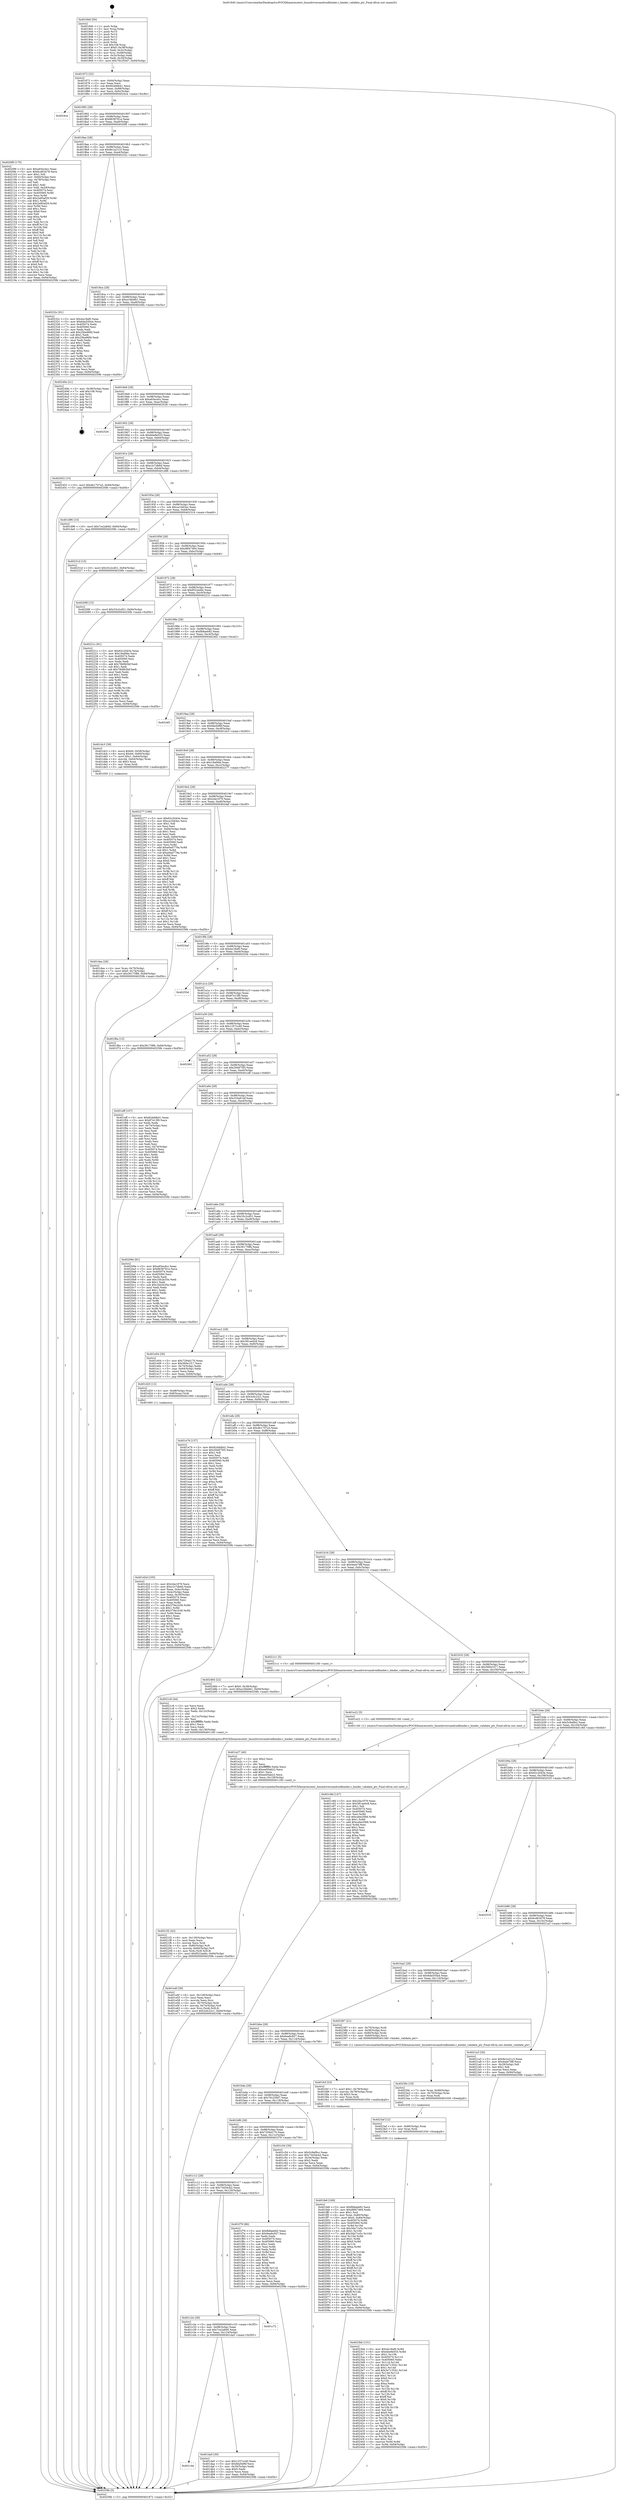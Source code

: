 digraph "0x401840" {
  label = "0x401840 (/mnt/c/Users/mathe/Desktop/tcc/POCII/binaries/extr_linuxdriversandroidbinder.c_binder_validate_ptr_Final-ollvm.out::main(0))"
  labelloc = "t"
  node[shape=record]

  Entry [label="",width=0.3,height=0.3,shape=circle,fillcolor=black,style=filled]
  "0x401872" [label="{
     0x401872 [32]\l
     | [instrs]\l
     &nbsp;&nbsp;0x401872 \<+6\>: mov -0x94(%rbp),%eax\l
     &nbsp;&nbsp;0x401878 \<+2\>: mov %eax,%ecx\l
     &nbsp;&nbsp;0x40187a \<+6\>: sub $0x82dddb41,%ecx\l
     &nbsp;&nbsp;0x401880 \<+6\>: mov %eax,-0x98(%rbp)\l
     &nbsp;&nbsp;0x401886 \<+6\>: mov %ecx,-0x9c(%rbp)\l
     &nbsp;&nbsp;0x40188c \<+6\>: je 00000000004024ce \<main+0xc8e\>\l
  }"]
  "0x4024ce" [label="{
     0x4024ce\l
  }", style=dashed]
  "0x401892" [label="{
     0x401892 [28]\l
     | [instrs]\l
     &nbsp;&nbsp;0x401892 \<+5\>: jmp 0000000000401897 \<main+0x57\>\l
     &nbsp;&nbsp;0x401897 \<+6\>: mov -0x98(%rbp),%eax\l
     &nbsp;&nbsp;0x40189d \<+5\>: sub $0x8638761e,%eax\l
     &nbsp;&nbsp;0x4018a2 \<+6\>: mov %eax,-0xa0(%rbp)\l
     &nbsp;&nbsp;0x4018a8 \<+6\>: je 00000000004020f9 \<main+0x8b9\>\l
  }"]
  Exit [label="",width=0.3,height=0.3,shape=circle,fillcolor=black,style=filled,peripheries=2]
  "0x4020f9" [label="{
     0x4020f9 [170]\l
     | [instrs]\l
     &nbsp;&nbsp;0x4020f9 \<+5\>: mov $0xa93ecdcc,%eax\l
     &nbsp;&nbsp;0x4020fe \<+5\>: mov $0x6cd63478,%ecx\l
     &nbsp;&nbsp;0x402103 \<+2\>: mov $0x1,%dl\l
     &nbsp;&nbsp;0x402105 \<+6\>: mov -0x84(%rbp),%esi\l
     &nbsp;&nbsp;0x40210b \<+3\>: cmp -0x78(%rbp),%esi\l
     &nbsp;&nbsp;0x40210e \<+4\>: setl %dil\l
     &nbsp;&nbsp;0x402112 \<+4\>: and $0x1,%dil\l
     &nbsp;&nbsp;0x402116 \<+4\>: mov %dil,-0x29(%rbp)\l
     &nbsp;&nbsp;0x40211a \<+7\>: mov 0x405074,%esi\l
     &nbsp;&nbsp;0x402121 \<+8\>: mov 0x405060,%r8d\l
     &nbsp;&nbsp;0x402129 \<+3\>: mov %esi,%r9d\l
     &nbsp;&nbsp;0x40212c \<+7\>: add $0x2e85af29,%r9d\l
     &nbsp;&nbsp;0x402133 \<+4\>: sub $0x1,%r9d\l
     &nbsp;&nbsp;0x402137 \<+7\>: sub $0x2e85af29,%r9d\l
     &nbsp;&nbsp;0x40213e \<+4\>: imul %r9d,%esi\l
     &nbsp;&nbsp;0x402142 \<+3\>: and $0x1,%esi\l
     &nbsp;&nbsp;0x402145 \<+3\>: cmp $0x0,%esi\l
     &nbsp;&nbsp;0x402148 \<+4\>: sete %dil\l
     &nbsp;&nbsp;0x40214c \<+4\>: cmp $0xa,%r8d\l
     &nbsp;&nbsp;0x402150 \<+4\>: setl %r10b\l
     &nbsp;&nbsp;0x402154 \<+3\>: mov %dil,%r11b\l
     &nbsp;&nbsp;0x402157 \<+4\>: xor $0xff,%r11b\l
     &nbsp;&nbsp;0x40215b \<+3\>: mov %r10b,%bl\l
     &nbsp;&nbsp;0x40215e \<+3\>: xor $0xff,%bl\l
     &nbsp;&nbsp;0x402161 \<+3\>: xor $0x0,%dl\l
     &nbsp;&nbsp;0x402164 \<+3\>: mov %r11b,%r14b\l
     &nbsp;&nbsp;0x402167 \<+4\>: and $0x0,%r14b\l
     &nbsp;&nbsp;0x40216b \<+3\>: and %dl,%dil\l
     &nbsp;&nbsp;0x40216e \<+3\>: mov %bl,%r15b\l
     &nbsp;&nbsp;0x402171 \<+4\>: and $0x0,%r15b\l
     &nbsp;&nbsp;0x402175 \<+3\>: and %dl,%r10b\l
     &nbsp;&nbsp;0x402178 \<+3\>: or %dil,%r14b\l
     &nbsp;&nbsp;0x40217b \<+3\>: or %r10b,%r15b\l
     &nbsp;&nbsp;0x40217e \<+3\>: xor %r15b,%r14b\l
     &nbsp;&nbsp;0x402181 \<+3\>: or %bl,%r11b\l
     &nbsp;&nbsp;0x402184 \<+4\>: xor $0xff,%r11b\l
     &nbsp;&nbsp;0x402188 \<+3\>: or $0x0,%dl\l
     &nbsp;&nbsp;0x40218b \<+3\>: and %dl,%r11b\l
     &nbsp;&nbsp;0x40218e \<+3\>: or %r11b,%r14b\l
     &nbsp;&nbsp;0x402191 \<+4\>: test $0x1,%r14b\l
     &nbsp;&nbsp;0x402195 \<+3\>: cmovne %ecx,%eax\l
     &nbsp;&nbsp;0x402198 \<+6\>: mov %eax,-0x94(%rbp)\l
     &nbsp;&nbsp;0x40219e \<+5\>: jmp 000000000040259b \<main+0xd5b\>\l
  }"]
  "0x4018ae" [label="{
     0x4018ae [28]\l
     | [instrs]\l
     &nbsp;&nbsp;0x4018ae \<+5\>: jmp 00000000004018b3 \<main+0x73\>\l
     &nbsp;&nbsp;0x4018b3 \<+6\>: mov -0x98(%rbp),%eax\l
     &nbsp;&nbsp;0x4018b9 \<+5\>: sub $0x8e1a21c3,%eax\l
     &nbsp;&nbsp;0x4018be \<+6\>: mov %eax,-0xa4(%rbp)\l
     &nbsp;&nbsp;0x4018c4 \<+6\>: je 000000000040232c \<main+0xaec\>\l
  }"]
  "0x4023bb" [label="{
     0x4023bb [151]\l
     | [instrs]\l
     &nbsp;&nbsp;0x4023bb \<+6\>: mov $0x4a18af0,%r8d\l
     &nbsp;&nbsp;0x4023c1 \<+6\>: mov $0xbbe9e033,%r9d\l
     &nbsp;&nbsp;0x4023c7 \<+3\>: mov $0x1,%r10b\l
     &nbsp;&nbsp;0x4023ca \<+8\>: mov 0x405074,%r11d\l
     &nbsp;&nbsp;0x4023d2 \<+7\>: mov 0x405060,%ebx\l
     &nbsp;&nbsp;0x4023d9 \<+3\>: mov %r11d,%r14d\l
     &nbsp;&nbsp;0x4023dc \<+7\>: sub $0x3e713541,%r14d\l
     &nbsp;&nbsp;0x4023e3 \<+4\>: sub $0x1,%r14d\l
     &nbsp;&nbsp;0x4023e7 \<+7\>: add $0x3e713541,%r14d\l
     &nbsp;&nbsp;0x4023ee \<+4\>: imul %r14d,%r11d\l
     &nbsp;&nbsp;0x4023f2 \<+4\>: and $0x1,%r11d\l
     &nbsp;&nbsp;0x4023f6 \<+4\>: cmp $0x0,%r11d\l
     &nbsp;&nbsp;0x4023fa \<+4\>: sete %r15b\l
     &nbsp;&nbsp;0x4023fe \<+3\>: cmp $0xa,%ebx\l
     &nbsp;&nbsp;0x402401 \<+4\>: setl %r12b\l
     &nbsp;&nbsp;0x402405 \<+3\>: mov %r15b,%r13b\l
     &nbsp;&nbsp;0x402408 \<+4\>: xor $0xff,%r13b\l
     &nbsp;&nbsp;0x40240c \<+3\>: mov %r12b,%al\l
     &nbsp;&nbsp;0x40240f \<+2\>: xor $0xff,%al\l
     &nbsp;&nbsp;0x402411 \<+4\>: xor $0x0,%r10b\l
     &nbsp;&nbsp;0x402415 \<+3\>: mov %r13b,%cl\l
     &nbsp;&nbsp;0x402418 \<+3\>: and $0x0,%cl\l
     &nbsp;&nbsp;0x40241b \<+3\>: and %r10b,%r15b\l
     &nbsp;&nbsp;0x40241e \<+2\>: mov %al,%dl\l
     &nbsp;&nbsp;0x402420 \<+3\>: and $0x0,%dl\l
     &nbsp;&nbsp;0x402423 \<+3\>: and %r10b,%r12b\l
     &nbsp;&nbsp;0x402426 \<+3\>: or %r15b,%cl\l
     &nbsp;&nbsp;0x402429 \<+3\>: or %r12b,%dl\l
     &nbsp;&nbsp;0x40242c \<+2\>: xor %dl,%cl\l
     &nbsp;&nbsp;0x40242e \<+3\>: or %al,%r13b\l
     &nbsp;&nbsp;0x402431 \<+4\>: xor $0xff,%r13b\l
     &nbsp;&nbsp;0x402435 \<+4\>: or $0x0,%r10b\l
     &nbsp;&nbsp;0x402439 \<+3\>: and %r10b,%r13b\l
     &nbsp;&nbsp;0x40243c \<+3\>: or %r13b,%cl\l
     &nbsp;&nbsp;0x40243f \<+3\>: test $0x1,%cl\l
     &nbsp;&nbsp;0x402442 \<+4\>: cmovne %r9d,%r8d\l
     &nbsp;&nbsp;0x402446 \<+7\>: mov %r8d,-0x94(%rbp)\l
     &nbsp;&nbsp;0x40244d \<+5\>: jmp 000000000040259b \<main+0xd5b\>\l
  }"]
  "0x40232c" [label="{
     0x40232c [91]\l
     | [instrs]\l
     &nbsp;&nbsp;0x40232c \<+5\>: mov $0x4a18af0,%eax\l
     &nbsp;&nbsp;0x402331 \<+5\>: mov $0x6da550a4,%ecx\l
     &nbsp;&nbsp;0x402336 \<+7\>: mov 0x405074,%edx\l
     &nbsp;&nbsp;0x40233d \<+7\>: mov 0x405060,%esi\l
     &nbsp;&nbsp;0x402344 \<+2\>: mov %edx,%edi\l
     &nbsp;&nbsp;0x402346 \<+6\>: add $0x25ba96fd,%edi\l
     &nbsp;&nbsp;0x40234c \<+3\>: sub $0x1,%edi\l
     &nbsp;&nbsp;0x40234f \<+6\>: sub $0x25ba96fd,%edi\l
     &nbsp;&nbsp;0x402355 \<+3\>: imul %edi,%edx\l
     &nbsp;&nbsp;0x402358 \<+3\>: and $0x1,%edx\l
     &nbsp;&nbsp;0x40235b \<+3\>: cmp $0x0,%edx\l
     &nbsp;&nbsp;0x40235e \<+4\>: sete %r8b\l
     &nbsp;&nbsp;0x402362 \<+3\>: cmp $0xa,%esi\l
     &nbsp;&nbsp;0x402365 \<+4\>: setl %r9b\l
     &nbsp;&nbsp;0x402369 \<+3\>: mov %r8b,%r10b\l
     &nbsp;&nbsp;0x40236c \<+3\>: and %r9b,%r10b\l
     &nbsp;&nbsp;0x40236f \<+3\>: xor %r9b,%r8b\l
     &nbsp;&nbsp;0x402372 \<+3\>: or %r8b,%r10b\l
     &nbsp;&nbsp;0x402375 \<+4\>: test $0x1,%r10b\l
     &nbsp;&nbsp;0x402379 \<+3\>: cmovne %ecx,%eax\l
     &nbsp;&nbsp;0x40237c \<+6\>: mov %eax,-0x94(%rbp)\l
     &nbsp;&nbsp;0x402382 \<+5\>: jmp 000000000040259b \<main+0xd5b\>\l
  }"]
  "0x4018ca" [label="{
     0x4018ca [28]\l
     | [instrs]\l
     &nbsp;&nbsp;0x4018ca \<+5\>: jmp 00000000004018cf \<main+0x8f\>\l
     &nbsp;&nbsp;0x4018cf \<+6\>: mov -0x98(%rbp),%eax\l
     &nbsp;&nbsp;0x4018d5 \<+5\>: sub $0xa1fdd461,%eax\l
     &nbsp;&nbsp;0x4018da \<+6\>: mov %eax,-0xa8(%rbp)\l
     &nbsp;&nbsp;0x4018e0 \<+6\>: je 000000000040249a \<main+0xc5a\>\l
  }"]
  "0x4023af" [label="{
     0x4023af [12]\l
     | [instrs]\l
     &nbsp;&nbsp;0x4023af \<+4\>: mov -0x80(%rbp),%rax\l
     &nbsp;&nbsp;0x4023b3 \<+3\>: mov %rax,%rdi\l
     &nbsp;&nbsp;0x4023b6 \<+5\>: call 0000000000401030 \<free@plt\>\l
     | [calls]\l
     &nbsp;&nbsp;0x401030 \{1\} (unknown)\l
  }"]
  "0x40249a" [label="{
     0x40249a [21]\l
     | [instrs]\l
     &nbsp;&nbsp;0x40249a \<+3\>: mov -0x38(%rbp),%eax\l
     &nbsp;&nbsp;0x40249d \<+7\>: add $0x108,%rsp\l
     &nbsp;&nbsp;0x4024a4 \<+1\>: pop %rbx\l
     &nbsp;&nbsp;0x4024a5 \<+2\>: pop %r12\l
     &nbsp;&nbsp;0x4024a7 \<+2\>: pop %r13\l
     &nbsp;&nbsp;0x4024a9 \<+2\>: pop %r14\l
     &nbsp;&nbsp;0x4024ab \<+2\>: pop %r15\l
     &nbsp;&nbsp;0x4024ad \<+1\>: pop %rbp\l
     &nbsp;&nbsp;0x4024ae \<+1\>: ret\l
  }"]
  "0x4018e6" [label="{
     0x4018e6 [28]\l
     | [instrs]\l
     &nbsp;&nbsp;0x4018e6 \<+5\>: jmp 00000000004018eb \<main+0xab\>\l
     &nbsp;&nbsp;0x4018eb \<+6\>: mov -0x98(%rbp),%eax\l
     &nbsp;&nbsp;0x4018f1 \<+5\>: sub $0xa93ecdcc,%eax\l
     &nbsp;&nbsp;0x4018f6 \<+6\>: mov %eax,-0xac(%rbp)\l
     &nbsp;&nbsp;0x4018fc \<+6\>: je 0000000000402526 \<main+0xce6\>\l
  }"]
  "0x40239c" [label="{
     0x40239c [19]\l
     | [instrs]\l
     &nbsp;&nbsp;0x40239c \<+7\>: mov %rax,-0x90(%rbp)\l
     &nbsp;&nbsp;0x4023a3 \<+4\>: mov -0x70(%rbp),%rax\l
     &nbsp;&nbsp;0x4023a7 \<+3\>: mov %rax,%rdi\l
     &nbsp;&nbsp;0x4023aa \<+5\>: call 0000000000401030 \<free@plt\>\l
     | [calls]\l
     &nbsp;&nbsp;0x401030 \{1\} (unknown)\l
  }"]
  "0x402526" [label="{
     0x402526\l
  }", style=dashed]
  "0x401902" [label="{
     0x401902 [28]\l
     | [instrs]\l
     &nbsp;&nbsp;0x401902 \<+5\>: jmp 0000000000401907 \<main+0xc7\>\l
     &nbsp;&nbsp;0x401907 \<+6\>: mov -0x98(%rbp),%eax\l
     &nbsp;&nbsp;0x40190d \<+5\>: sub $0xbbe9e033,%eax\l
     &nbsp;&nbsp;0x401912 \<+6\>: mov %eax,-0xb0(%rbp)\l
     &nbsp;&nbsp;0x401918 \<+6\>: je 0000000000402452 \<main+0xc12\>\l
  }"]
  "0x4021f2" [label="{
     0x4021f2 [42]\l
     | [instrs]\l
     &nbsp;&nbsp;0x4021f2 \<+6\>: mov -0x130(%rbp),%ecx\l
     &nbsp;&nbsp;0x4021f8 \<+3\>: imul %eax,%ecx\l
     &nbsp;&nbsp;0x4021fb \<+3\>: movslq %ecx,%rdi\l
     &nbsp;&nbsp;0x4021fe \<+4\>: mov -0x80(%rbp),%r8\l
     &nbsp;&nbsp;0x402202 \<+7\>: movslq -0x84(%rbp),%r9\l
     &nbsp;&nbsp;0x402209 \<+4\>: mov %rdi,(%r8,%r9,8)\l
     &nbsp;&nbsp;0x40220d \<+10\>: movl $0xf022addc,-0x94(%rbp)\l
     &nbsp;&nbsp;0x402217 \<+5\>: jmp 000000000040259b \<main+0xd5b\>\l
  }"]
  "0x402452" [label="{
     0x402452 [15]\l
     | [instrs]\l
     &nbsp;&nbsp;0x402452 \<+10\>: movl $0x4b1707a3,-0x94(%rbp)\l
     &nbsp;&nbsp;0x40245c \<+5\>: jmp 000000000040259b \<main+0xd5b\>\l
  }"]
  "0x40191e" [label="{
     0x40191e [28]\l
     | [instrs]\l
     &nbsp;&nbsp;0x40191e \<+5\>: jmp 0000000000401923 \<main+0xe3\>\l
     &nbsp;&nbsp;0x401923 \<+6\>: mov -0x98(%rbp),%eax\l
     &nbsp;&nbsp;0x401929 \<+5\>: sub $0xc2c7db6d,%eax\l
     &nbsp;&nbsp;0x40192e \<+6\>: mov %eax,-0xb4(%rbp)\l
     &nbsp;&nbsp;0x401934 \<+6\>: je 0000000000401d96 \<main+0x556\>\l
  }"]
  "0x4021c6" [label="{
     0x4021c6 [44]\l
     | [instrs]\l
     &nbsp;&nbsp;0x4021c6 \<+2\>: xor %ecx,%ecx\l
     &nbsp;&nbsp;0x4021c8 \<+5\>: mov $0x2,%edx\l
     &nbsp;&nbsp;0x4021cd \<+6\>: mov %edx,-0x12c(%rbp)\l
     &nbsp;&nbsp;0x4021d3 \<+1\>: cltd\l
     &nbsp;&nbsp;0x4021d4 \<+6\>: mov -0x12c(%rbp),%esi\l
     &nbsp;&nbsp;0x4021da \<+2\>: idiv %esi\l
     &nbsp;&nbsp;0x4021dc \<+6\>: imul $0xfffffffe,%edx,%edx\l
     &nbsp;&nbsp;0x4021e2 \<+3\>: sub $0x1,%ecx\l
     &nbsp;&nbsp;0x4021e5 \<+2\>: sub %ecx,%edx\l
     &nbsp;&nbsp;0x4021e7 \<+6\>: mov %edx,-0x130(%rbp)\l
     &nbsp;&nbsp;0x4021ed \<+5\>: call 0000000000401160 \<next_i\>\l
     | [calls]\l
     &nbsp;&nbsp;0x401160 \{1\} (/mnt/c/Users/mathe/Desktop/tcc/POCII/binaries/extr_linuxdriversandroidbinder.c_binder_validate_ptr_Final-ollvm.out::next_i)\l
  }"]
  "0x401d96" [label="{
     0x401d96 [15]\l
     | [instrs]\l
     &nbsp;&nbsp;0x401d96 \<+10\>: movl $0x7ce2a840,-0x94(%rbp)\l
     &nbsp;&nbsp;0x401da0 \<+5\>: jmp 000000000040259b \<main+0xd5b\>\l
  }"]
  "0x40193a" [label="{
     0x40193a [28]\l
     | [instrs]\l
     &nbsp;&nbsp;0x40193a \<+5\>: jmp 000000000040193f \<main+0xff\>\l
     &nbsp;&nbsp;0x40193f \<+6\>: mov -0x98(%rbp),%eax\l
     &nbsp;&nbsp;0x401945 \<+5\>: sub $0xca1b63ec,%eax\l
     &nbsp;&nbsp;0x40194a \<+6\>: mov %eax,-0xb8(%rbp)\l
     &nbsp;&nbsp;0x401950 \<+6\>: je 000000000040231d \<main+0xadd\>\l
  }"]
  "0x401fe6" [label="{
     0x401fe6 [169]\l
     | [instrs]\l
     &nbsp;&nbsp;0x401fe6 \<+5\>: mov $0xfb8aeb82,%ecx\l
     &nbsp;&nbsp;0x401feb \<+5\>: mov $0xd8f47464,%edx\l
     &nbsp;&nbsp;0x401ff0 \<+3\>: mov $0x1,%sil\l
     &nbsp;&nbsp;0x401ff3 \<+4\>: mov %rax,-0x80(%rbp)\l
     &nbsp;&nbsp;0x401ff7 \<+10\>: movl $0x0,-0x84(%rbp)\l
     &nbsp;&nbsp;0x402001 \<+8\>: mov 0x405074,%r8d\l
     &nbsp;&nbsp;0x402009 \<+8\>: mov 0x405060,%r9d\l
     &nbsp;&nbsp;0x402011 \<+3\>: mov %r8d,%r10d\l
     &nbsp;&nbsp;0x402014 \<+7\>: sub $0x3da71e5c,%r10d\l
     &nbsp;&nbsp;0x40201b \<+4\>: sub $0x1,%r10d\l
     &nbsp;&nbsp;0x40201f \<+7\>: add $0x3da71e5c,%r10d\l
     &nbsp;&nbsp;0x402026 \<+4\>: imul %r10d,%r8d\l
     &nbsp;&nbsp;0x40202a \<+4\>: and $0x1,%r8d\l
     &nbsp;&nbsp;0x40202e \<+4\>: cmp $0x0,%r8d\l
     &nbsp;&nbsp;0x402032 \<+4\>: sete %r11b\l
     &nbsp;&nbsp;0x402036 \<+4\>: cmp $0xa,%r9d\l
     &nbsp;&nbsp;0x40203a \<+3\>: setl %bl\l
     &nbsp;&nbsp;0x40203d \<+3\>: mov %r11b,%r14b\l
     &nbsp;&nbsp;0x402040 \<+4\>: xor $0xff,%r14b\l
     &nbsp;&nbsp;0x402044 \<+3\>: mov %bl,%r15b\l
     &nbsp;&nbsp;0x402047 \<+4\>: xor $0xff,%r15b\l
     &nbsp;&nbsp;0x40204b \<+4\>: xor $0x1,%sil\l
     &nbsp;&nbsp;0x40204f \<+3\>: mov %r14b,%r12b\l
     &nbsp;&nbsp;0x402052 \<+4\>: and $0xff,%r12b\l
     &nbsp;&nbsp;0x402056 \<+3\>: and %sil,%r11b\l
     &nbsp;&nbsp;0x402059 \<+3\>: mov %r15b,%r13b\l
     &nbsp;&nbsp;0x40205c \<+4\>: and $0xff,%r13b\l
     &nbsp;&nbsp;0x402060 \<+3\>: and %sil,%bl\l
     &nbsp;&nbsp;0x402063 \<+3\>: or %r11b,%r12b\l
     &nbsp;&nbsp;0x402066 \<+3\>: or %bl,%r13b\l
     &nbsp;&nbsp;0x402069 \<+3\>: xor %r13b,%r12b\l
     &nbsp;&nbsp;0x40206c \<+3\>: or %r15b,%r14b\l
     &nbsp;&nbsp;0x40206f \<+4\>: xor $0xff,%r14b\l
     &nbsp;&nbsp;0x402073 \<+4\>: or $0x1,%sil\l
     &nbsp;&nbsp;0x402077 \<+3\>: and %sil,%r14b\l
     &nbsp;&nbsp;0x40207a \<+3\>: or %r14b,%r12b\l
     &nbsp;&nbsp;0x40207d \<+4\>: test $0x1,%r12b\l
     &nbsp;&nbsp;0x402081 \<+3\>: cmovne %edx,%ecx\l
     &nbsp;&nbsp;0x402084 \<+6\>: mov %ecx,-0x94(%rbp)\l
     &nbsp;&nbsp;0x40208a \<+5\>: jmp 000000000040259b \<main+0xd5b\>\l
  }"]
  "0x40231d" [label="{
     0x40231d [15]\l
     | [instrs]\l
     &nbsp;&nbsp;0x40231d \<+10\>: movl $0x33c2cd51,-0x94(%rbp)\l
     &nbsp;&nbsp;0x402327 \<+5\>: jmp 000000000040259b \<main+0xd5b\>\l
  }"]
  "0x401956" [label="{
     0x401956 [28]\l
     | [instrs]\l
     &nbsp;&nbsp;0x401956 \<+5\>: jmp 000000000040195b \<main+0x11b\>\l
     &nbsp;&nbsp;0x40195b \<+6\>: mov -0x98(%rbp),%eax\l
     &nbsp;&nbsp;0x401961 \<+5\>: sub $0xd8f47464,%eax\l
     &nbsp;&nbsp;0x401966 \<+6\>: mov %eax,-0xbc(%rbp)\l
     &nbsp;&nbsp;0x40196c \<+6\>: je 000000000040208f \<main+0x84f\>\l
  }"]
  "0x401e4f" [label="{
     0x401e4f [39]\l
     | [instrs]\l
     &nbsp;&nbsp;0x401e4f \<+6\>: mov -0x128(%rbp),%ecx\l
     &nbsp;&nbsp;0x401e55 \<+3\>: imul %eax,%ecx\l
     &nbsp;&nbsp;0x401e58 \<+3\>: movslq %ecx,%rsi\l
     &nbsp;&nbsp;0x401e5b \<+4\>: mov -0x70(%rbp),%rdi\l
     &nbsp;&nbsp;0x401e5f \<+4\>: movslq -0x74(%rbp),%r8\l
     &nbsp;&nbsp;0x401e63 \<+4\>: mov %rsi,(%rdi,%r8,8)\l
     &nbsp;&nbsp;0x401e67 \<+10\>: movl $0x3cfc22c1,-0x94(%rbp)\l
     &nbsp;&nbsp;0x401e71 \<+5\>: jmp 000000000040259b \<main+0xd5b\>\l
  }"]
  "0x40208f" [label="{
     0x40208f [15]\l
     | [instrs]\l
     &nbsp;&nbsp;0x40208f \<+10\>: movl $0x33c2cd51,-0x94(%rbp)\l
     &nbsp;&nbsp;0x402099 \<+5\>: jmp 000000000040259b \<main+0xd5b\>\l
  }"]
  "0x401972" [label="{
     0x401972 [28]\l
     | [instrs]\l
     &nbsp;&nbsp;0x401972 \<+5\>: jmp 0000000000401977 \<main+0x137\>\l
     &nbsp;&nbsp;0x401977 \<+6\>: mov -0x98(%rbp),%eax\l
     &nbsp;&nbsp;0x40197d \<+5\>: sub $0xf022addc,%eax\l
     &nbsp;&nbsp;0x401982 \<+6\>: mov %eax,-0xc0(%rbp)\l
     &nbsp;&nbsp;0x401988 \<+6\>: je 000000000040221c \<main+0x9dc\>\l
  }"]
  "0x401e27" [label="{
     0x401e27 [40]\l
     | [instrs]\l
     &nbsp;&nbsp;0x401e27 \<+5\>: mov $0x2,%ecx\l
     &nbsp;&nbsp;0x401e2c \<+1\>: cltd\l
     &nbsp;&nbsp;0x401e2d \<+2\>: idiv %ecx\l
     &nbsp;&nbsp;0x401e2f \<+6\>: imul $0xfffffffe,%edx,%ecx\l
     &nbsp;&nbsp;0x401e35 \<+6\>: add $0xee05ab22,%ecx\l
     &nbsp;&nbsp;0x401e3b \<+3\>: add $0x1,%ecx\l
     &nbsp;&nbsp;0x401e3e \<+6\>: sub $0xee05ab22,%ecx\l
     &nbsp;&nbsp;0x401e44 \<+6\>: mov %ecx,-0x128(%rbp)\l
     &nbsp;&nbsp;0x401e4a \<+5\>: call 0000000000401160 \<next_i\>\l
     | [calls]\l
     &nbsp;&nbsp;0x401160 \{1\} (/mnt/c/Users/mathe/Desktop/tcc/POCII/binaries/extr_linuxdriversandroidbinder.c_binder_validate_ptr_Final-ollvm.out::next_i)\l
  }"]
  "0x40221c" [label="{
     0x40221c [91]\l
     | [instrs]\l
     &nbsp;&nbsp;0x40221c \<+5\>: mov $0x62c2043e,%eax\l
     &nbsp;&nbsp;0x402221 \<+5\>: mov $0x19a0fda,%ecx\l
     &nbsp;&nbsp;0x402226 \<+7\>: mov 0x405074,%edx\l
     &nbsp;&nbsp;0x40222d \<+7\>: mov 0x405060,%esi\l
     &nbsp;&nbsp;0x402234 \<+2\>: mov %edx,%edi\l
     &nbsp;&nbsp;0x402236 \<+6\>: add $0x78d9b5bf,%edi\l
     &nbsp;&nbsp;0x40223c \<+3\>: sub $0x1,%edi\l
     &nbsp;&nbsp;0x40223f \<+6\>: sub $0x78d9b5bf,%edi\l
     &nbsp;&nbsp;0x402245 \<+3\>: imul %edi,%edx\l
     &nbsp;&nbsp;0x402248 \<+3\>: and $0x1,%edx\l
     &nbsp;&nbsp;0x40224b \<+3\>: cmp $0x0,%edx\l
     &nbsp;&nbsp;0x40224e \<+4\>: sete %r8b\l
     &nbsp;&nbsp;0x402252 \<+3\>: cmp $0xa,%esi\l
     &nbsp;&nbsp;0x402255 \<+4\>: setl %r9b\l
     &nbsp;&nbsp;0x402259 \<+3\>: mov %r8b,%r10b\l
     &nbsp;&nbsp;0x40225c \<+3\>: and %r9b,%r10b\l
     &nbsp;&nbsp;0x40225f \<+3\>: xor %r9b,%r8b\l
     &nbsp;&nbsp;0x402262 \<+3\>: or %r8b,%r10b\l
     &nbsp;&nbsp;0x402265 \<+4\>: test $0x1,%r10b\l
     &nbsp;&nbsp;0x402269 \<+3\>: cmovne %ecx,%eax\l
     &nbsp;&nbsp;0x40226c \<+6\>: mov %eax,-0x94(%rbp)\l
     &nbsp;&nbsp;0x402272 \<+5\>: jmp 000000000040259b \<main+0xd5b\>\l
  }"]
  "0x40198e" [label="{
     0x40198e [28]\l
     | [instrs]\l
     &nbsp;&nbsp;0x40198e \<+5\>: jmp 0000000000401993 \<main+0x153\>\l
     &nbsp;&nbsp;0x401993 \<+6\>: mov -0x98(%rbp),%eax\l
     &nbsp;&nbsp;0x401999 \<+5\>: sub $0xfb8aeb82,%eax\l
     &nbsp;&nbsp;0x40199e \<+6\>: mov %eax,-0xc4(%rbp)\l
     &nbsp;&nbsp;0x4019a4 \<+6\>: je 00000000004024f2 \<main+0xcb2\>\l
  }"]
  "0x401dea" [label="{
     0x401dea [26]\l
     | [instrs]\l
     &nbsp;&nbsp;0x401dea \<+4\>: mov %rax,-0x70(%rbp)\l
     &nbsp;&nbsp;0x401dee \<+7\>: movl $0x0,-0x74(%rbp)\l
     &nbsp;&nbsp;0x401df5 \<+10\>: movl $0x36175ff4,-0x94(%rbp)\l
     &nbsp;&nbsp;0x401dff \<+5\>: jmp 000000000040259b \<main+0xd5b\>\l
  }"]
  "0x4024f2" [label="{
     0x4024f2\l
  }", style=dashed]
  "0x4019aa" [label="{
     0x4019aa [28]\l
     | [instrs]\l
     &nbsp;&nbsp;0x4019aa \<+5\>: jmp 00000000004019af \<main+0x16f\>\l
     &nbsp;&nbsp;0x4019af \<+6\>: mov -0x98(%rbp),%eax\l
     &nbsp;&nbsp;0x4019b5 \<+5\>: sub $0xfda5bf6f,%eax\l
     &nbsp;&nbsp;0x4019ba \<+6\>: mov %eax,-0xc8(%rbp)\l
     &nbsp;&nbsp;0x4019c0 \<+6\>: je 0000000000401dc3 \<main+0x583\>\l
  }"]
  "0x401c4a" [label="{
     0x401c4a\l
  }", style=dashed]
  "0x401dc3" [label="{
     0x401dc3 [39]\l
     | [instrs]\l
     &nbsp;&nbsp;0x401dc3 \<+8\>: movq $0x64,-0x58(%rbp)\l
     &nbsp;&nbsp;0x401dcb \<+8\>: movq $0x64,-0x60(%rbp)\l
     &nbsp;&nbsp;0x401dd3 \<+7\>: movl $0x1,-0x64(%rbp)\l
     &nbsp;&nbsp;0x401dda \<+4\>: movslq -0x64(%rbp),%rax\l
     &nbsp;&nbsp;0x401dde \<+4\>: shl $0x3,%rax\l
     &nbsp;&nbsp;0x401de2 \<+3\>: mov %rax,%rdi\l
     &nbsp;&nbsp;0x401de5 \<+5\>: call 0000000000401050 \<malloc@plt\>\l
     | [calls]\l
     &nbsp;&nbsp;0x401050 \{1\} (unknown)\l
  }"]
  "0x4019c6" [label="{
     0x4019c6 [28]\l
     | [instrs]\l
     &nbsp;&nbsp;0x4019c6 \<+5\>: jmp 00000000004019cb \<main+0x18b\>\l
     &nbsp;&nbsp;0x4019cb \<+6\>: mov -0x98(%rbp),%eax\l
     &nbsp;&nbsp;0x4019d1 \<+5\>: sub $0x19a0fda,%eax\l
     &nbsp;&nbsp;0x4019d6 \<+6\>: mov %eax,-0xcc(%rbp)\l
     &nbsp;&nbsp;0x4019dc \<+6\>: je 0000000000402277 \<main+0xa37\>\l
  }"]
  "0x401da5" [label="{
     0x401da5 [30]\l
     | [instrs]\l
     &nbsp;&nbsp;0x401da5 \<+5\>: mov $0x1257cc40,%eax\l
     &nbsp;&nbsp;0x401daa \<+5\>: mov $0xfda5bf6f,%ecx\l
     &nbsp;&nbsp;0x401daf \<+3\>: mov -0x30(%rbp),%edx\l
     &nbsp;&nbsp;0x401db2 \<+3\>: cmp $0x0,%edx\l
     &nbsp;&nbsp;0x401db5 \<+3\>: cmove %ecx,%eax\l
     &nbsp;&nbsp;0x401db8 \<+6\>: mov %eax,-0x94(%rbp)\l
     &nbsp;&nbsp;0x401dbe \<+5\>: jmp 000000000040259b \<main+0xd5b\>\l
  }"]
  "0x402277" [label="{
     0x402277 [166]\l
     | [instrs]\l
     &nbsp;&nbsp;0x402277 \<+5\>: mov $0x62c2043e,%eax\l
     &nbsp;&nbsp;0x40227c \<+5\>: mov $0xca1b63ec,%ecx\l
     &nbsp;&nbsp;0x402281 \<+2\>: mov $0x1,%dl\l
     &nbsp;&nbsp;0x402283 \<+2\>: xor %esi,%esi\l
     &nbsp;&nbsp;0x402285 \<+6\>: mov -0x84(%rbp),%edi\l
     &nbsp;&nbsp;0x40228b \<+3\>: sub $0x1,%esi\l
     &nbsp;&nbsp;0x40228e \<+2\>: sub %esi,%edi\l
     &nbsp;&nbsp;0x402290 \<+6\>: mov %edi,-0x84(%rbp)\l
     &nbsp;&nbsp;0x402296 \<+7\>: mov 0x405074,%esi\l
     &nbsp;&nbsp;0x40229d \<+7\>: mov 0x405060,%edi\l
     &nbsp;&nbsp;0x4022a4 \<+3\>: mov %esi,%r8d\l
     &nbsp;&nbsp;0x4022a7 \<+7\>: add $0xe0ad779a,%r8d\l
     &nbsp;&nbsp;0x4022ae \<+4\>: sub $0x1,%r8d\l
     &nbsp;&nbsp;0x4022b2 \<+7\>: sub $0xe0ad779a,%r8d\l
     &nbsp;&nbsp;0x4022b9 \<+4\>: imul %r8d,%esi\l
     &nbsp;&nbsp;0x4022bd \<+3\>: and $0x1,%esi\l
     &nbsp;&nbsp;0x4022c0 \<+3\>: cmp $0x0,%esi\l
     &nbsp;&nbsp;0x4022c3 \<+4\>: sete %r9b\l
     &nbsp;&nbsp;0x4022c7 \<+3\>: cmp $0xa,%edi\l
     &nbsp;&nbsp;0x4022ca \<+4\>: setl %r10b\l
     &nbsp;&nbsp;0x4022ce \<+3\>: mov %r9b,%r11b\l
     &nbsp;&nbsp;0x4022d1 \<+4\>: xor $0xff,%r11b\l
     &nbsp;&nbsp;0x4022d5 \<+3\>: mov %r10b,%bl\l
     &nbsp;&nbsp;0x4022d8 \<+3\>: xor $0xff,%bl\l
     &nbsp;&nbsp;0x4022db \<+3\>: xor $0x1,%dl\l
     &nbsp;&nbsp;0x4022de \<+3\>: mov %r11b,%r14b\l
     &nbsp;&nbsp;0x4022e1 \<+4\>: and $0xff,%r14b\l
     &nbsp;&nbsp;0x4022e5 \<+3\>: and %dl,%r9b\l
     &nbsp;&nbsp;0x4022e8 \<+3\>: mov %bl,%r15b\l
     &nbsp;&nbsp;0x4022eb \<+4\>: and $0xff,%r15b\l
     &nbsp;&nbsp;0x4022ef \<+3\>: and %dl,%r10b\l
     &nbsp;&nbsp;0x4022f2 \<+3\>: or %r9b,%r14b\l
     &nbsp;&nbsp;0x4022f5 \<+3\>: or %r10b,%r15b\l
     &nbsp;&nbsp;0x4022f8 \<+3\>: xor %r15b,%r14b\l
     &nbsp;&nbsp;0x4022fb \<+3\>: or %bl,%r11b\l
     &nbsp;&nbsp;0x4022fe \<+4\>: xor $0xff,%r11b\l
     &nbsp;&nbsp;0x402302 \<+3\>: or $0x1,%dl\l
     &nbsp;&nbsp;0x402305 \<+3\>: and %dl,%r11b\l
     &nbsp;&nbsp;0x402308 \<+3\>: or %r11b,%r14b\l
     &nbsp;&nbsp;0x40230b \<+4\>: test $0x1,%r14b\l
     &nbsp;&nbsp;0x40230f \<+3\>: cmovne %ecx,%eax\l
     &nbsp;&nbsp;0x402312 \<+6\>: mov %eax,-0x94(%rbp)\l
     &nbsp;&nbsp;0x402318 \<+5\>: jmp 000000000040259b \<main+0xd5b\>\l
  }"]
  "0x4019e2" [label="{
     0x4019e2 [28]\l
     | [instrs]\l
     &nbsp;&nbsp;0x4019e2 \<+5\>: jmp 00000000004019e7 \<main+0x1a7\>\l
     &nbsp;&nbsp;0x4019e7 \<+6\>: mov -0x98(%rbp),%eax\l
     &nbsp;&nbsp;0x4019ed \<+5\>: sub $0x2da1979,%eax\l
     &nbsp;&nbsp;0x4019f2 \<+6\>: mov %eax,-0xd0(%rbp)\l
     &nbsp;&nbsp;0x4019f8 \<+6\>: je 00000000004024af \<main+0xc6f\>\l
  }"]
  "0x401c2e" [label="{
     0x401c2e [28]\l
     | [instrs]\l
     &nbsp;&nbsp;0x401c2e \<+5\>: jmp 0000000000401c33 \<main+0x3f3\>\l
     &nbsp;&nbsp;0x401c33 \<+6\>: mov -0x98(%rbp),%eax\l
     &nbsp;&nbsp;0x401c39 \<+5\>: sub $0x7ce2a840,%eax\l
     &nbsp;&nbsp;0x401c3e \<+6\>: mov %eax,-0x124(%rbp)\l
     &nbsp;&nbsp;0x401c44 \<+6\>: je 0000000000401da5 \<main+0x565\>\l
  }"]
  "0x4024af" [label="{
     0x4024af\l
  }", style=dashed]
  "0x4019fe" [label="{
     0x4019fe [28]\l
     | [instrs]\l
     &nbsp;&nbsp;0x4019fe \<+5\>: jmp 0000000000401a03 \<main+0x1c3\>\l
     &nbsp;&nbsp;0x401a03 \<+6\>: mov -0x98(%rbp),%eax\l
     &nbsp;&nbsp;0x401a09 \<+5\>: sub $0x4a18af0,%eax\l
     &nbsp;&nbsp;0x401a0e \<+6\>: mov %eax,-0xd4(%rbp)\l
     &nbsp;&nbsp;0x401a14 \<+6\>: je 000000000040255d \<main+0xd1d\>\l
  }"]
  "0x401c72" [label="{
     0x401c72\l
  }", style=dashed]
  "0x40255d" [label="{
     0x40255d\l
  }", style=dashed]
  "0x401a1a" [label="{
     0x401a1a [28]\l
     | [instrs]\l
     &nbsp;&nbsp;0x401a1a \<+5\>: jmp 0000000000401a1f \<main+0x1df\>\l
     &nbsp;&nbsp;0x401a1f \<+6\>: mov -0x98(%rbp),%eax\l
     &nbsp;&nbsp;0x401a25 \<+5\>: sub $0x87e13f0,%eax\l
     &nbsp;&nbsp;0x401a2a \<+6\>: mov %eax,-0xd8(%rbp)\l
     &nbsp;&nbsp;0x401a30 \<+6\>: je 0000000000401f6a \<main+0x72a\>\l
  }"]
  "0x401c12" [label="{
     0x401c12 [28]\l
     | [instrs]\l
     &nbsp;&nbsp;0x401c12 \<+5\>: jmp 0000000000401c17 \<main+0x3d7\>\l
     &nbsp;&nbsp;0x401c17 \<+6\>: mov -0x98(%rbp),%eax\l
     &nbsp;&nbsp;0x401c1d \<+5\>: sub $0x73d34cb2,%eax\l
     &nbsp;&nbsp;0x401c22 \<+6\>: mov %eax,-0x120(%rbp)\l
     &nbsp;&nbsp;0x401c28 \<+6\>: je 0000000000401c72 \<main+0x432\>\l
  }"]
  "0x401f6a" [label="{
     0x401f6a [15]\l
     | [instrs]\l
     &nbsp;&nbsp;0x401f6a \<+10\>: movl $0x36175ff4,-0x94(%rbp)\l
     &nbsp;&nbsp;0x401f74 \<+5\>: jmp 000000000040259b \<main+0xd5b\>\l
  }"]
  "0x401a36" [label="{
     0x401a36 [28]\l
     | [instrs]\l
     &nbsp;&nbsp;0x401a36 \<+5\>: jmp 0000000000401a3b \<main+0x1fb\>\l
     &nbsp;&nbsp;0x401a3b \<+6\>: mov -0x98(%rbp),%eax\l
     &nbsp;&nbsp;0x401a41 \<+5\>: sub $0x1257cc40,%eax\l
     &nbsp;&nbsp;0x401a46 \<+6\>: mov %eax,-0xdc(%rbp)\l
     &nbsp;&nbsp;0x401a4c \<+6\>: je 0000000000402461 \<main+0xc21\>\l
  }"]
  "0x401f79" [label="{
     0x401f79 [86]\l
     | [instrs]\l
     &nbsp;&nbsp;0x401f79 \<+5\>: mov $0xfb8aeb82,%eax\l
     &nbsp;&nbsp;0x401f7e \<+5\>: mov $0x6ea8c927,%ecx\l
     &nbsp;&nbsp;0x401f83 \<+2\>: xor %edx,%edx\l
     &nbsp;&nbsp;0x401f85 \<+7\>: mov 0x405074,%esi\l
     &nbsp;&nbsp;0x401f8c \<+7\>: mov 0x405060,%edi\l
     &nbsp;&nbsp;0x401f93 \<+3\>: sub $0x1,%edx\l
     &nbsp;&nbsp;0x401f96 \<+3\>: mov %esi,%r8d\l
     &nbsp;&nbsp;0x401f99 \<+3\>: add %edx,%r8d\l
     &nbsp;&nbsp;0x401f9c \<+4\>: imul %r8d,%esi\l
     &nbsp;&nbsp;0x401fa0 \<+3\>: and $0x1,%esi\l
     &nbsp;&nbsp;0x401fa3 \<+3\>: cmp $0x0,%esi\l
     &nbsp;&nbsp;0x401fa6 \<+4\>: sete %r9b\l
     &nbsp;&nbsp;0x401faa \<+3\>: cmp $0xa,%edi\l
     &nbsp;&nbsp;0x401fad \<+4\>: setl %r10b\l
     &nbsp;&nbsp;0x401fb1 \<+3\>: mov %r9b,%r11b\l
     &nbsp;&nbsp;0x401fb4 \<+3\>: and %r10b,%r11b\l
     &nbsp;&nbsp;0x401fb7 \<+3\>: xor %r10b,%r9b\l
     &nbsp;&nbsp;0x401fba \<+3\>: or %r9b,%r11b\l
     &nbsp;&nbsp;0x401fbd \<+4\>: test $0x1,%r11b\l
     &nbsp;&nbsp;0x401fc1 \<+3\>: cmovne %ecx,%eax\l
     &nbsp;&nbsp;0x401fc4 \<+6\>: mov %eax,-0x94(%rbp)\l
     &nbsp;&nbsp;0x401fca \<+5\>: jmp 000000000040259b \<main+0xd5b\>\l
  }"]
  "0x402461" [label="{
     0x402461\l
  }", style=dashed]
  "0x401a52" [label="{
     0x401a52 [28]\l
     | [instrs]\l
     &nbsp;&nbsp;0x401a52 \<+5\>: jmp 0000000000401a57 \<main+0x217\>\l
     &nbsp;&nbsp;0x401a57 \<+6\>: mov -0x98(%rbp),%eax\l
     &nbsp;&nbsp;0x401a5d \<+5\>: sub $0x294875f3,%eax\l
     &nbsp;&nbsp;0x401a62 \<+6\>: mov %eax,-0xe0(%rbp)\l
     &nbsp;&nbsp;0x401a68 \<+6\>: je 0000000000401eff \<main+0x6bf\>\l
  }"]
  "0x401d2d" [label="{
     0x401d2d [105]\l
     | [instrs]\l
     &nbsp;&nbsp;0x401d2d \<+5\>: mov $0x2da1979,%ecx\l
     &nbsp;&nbsp;0x401d32 \<+5\>: mov $0xc2c7db6d,%edx\l
     &nbsp;&nbsp;0x401d37 \<+3\>: mov %eax,-0x4c(%rbp)\l
     &nbsp;&nbsp;0x401d3a \<+3\>: mov -0x4c(%rbp),%eax\l
     &nbsp;&nbsp;0x401d3d \<+3\>: mov %eax,-0x30(%rbp)\l
     &nbsp;&nbsp;0x401d40 \<+7\>: mov 0x405074,%eax\l
     &nbsp;&nbsp;0x401d47 \<+7\>: mov 0x405060,%esi\l
     &nbsp;&nbsp;0x401d4e \<+3\>: mov %eax,%r8d\l
     &nbsp;&nbsp;0x401d51 \<+7\>: sub $0x379a1b36,%r8d\l
     &nbsp;&nbsp;0x401d58 \<+4\>: sub $0x1,%r8d\l
     &nbsp;&nbsp;0x401d5c \<+7\>: add $0x379a1b36,%r8d\l
     &nbsp;&nbsp;0x401d63 \<+4\>: imul %r8d,%eax\l
     &nbsp;&nbsp;0x401d67 \<+3\>: and $0x1,%eax\l
     &nbsp;&nbsp;0x401d6a \<+3\>: cmp $0x0,%eax\l
     &nbsp;&nbsp;0x401d6d \<+4\>: sete %r9b\l
     &nbsp;&nbsp;0x401d71 \<+3\>: cmp $0xa,%esi\l
     &nbsp;&nbsp;0x401d74 \<+4\>: setl %r10b\l
     &nbsp;&nbsp;0x401d78 \<+3\>: mov %r9b,%r11b\l
     &nbsp;&nbsp;0x401d7b \<+3\>: and %r10b,%r11b\l
     &nbsp;&nbsp;0x401d7e \<+3\>: xor %r10b,%r9b\l
     &nbsp;&nbsp;0x401d81 \<+3\>: or %r9b,%r11b\l
     &nbsp;&nbsp;0x401d84 \<+4\>: test $0x1,%r11b\l
     &nbsp;&nbsp;0x401d88 \<+3\>: cmovne %edx,%ecx\l
     &nbsp;&nbsp;0x401d8b \<+6\>: mov %ecx,-0x94(%rbp)\l
     &nbsp;&nbsp;0x401d91 \<+5\>: jmp 000000000040259b \<main+0xd5b\>\l
  }"]
  "0x401eff" [label="{
     0x401eff [107]\l
     | [instrs]\l
     &nbsp;&nbsp;0x401eff \<+5\>: mov $0x82dddb41,%eax\l
     &nbsp;&nbsp;0x401f04 \<+5\>: mov $0x87e13f0,%ecx\l
     &nbsp;&nbsp;0x401f09 \<+2\>: xor %edx,%edx\l
     &nbsp;&nbsp;0x401f0b \<+3\>: mov -0x74(%rbp),%esi\l
     &nbsp;&nbsp;0x401f0e \<+2\>: mov %edx,%edi\l
     &nbsp;&nbsp;0x401f10 \<+2\>: sub %esi,%edi\l
     &nbsp;&nbsp;0x401f12 \<+2\>: mov %edx,%esi\l
     &nbsp;&nbsp;0x401f14 \<+3\>: sub $0x1,%esi\l
     &nbsp;&nbsp;0x401f17 \<+2\>: add %esi,%edi\l
     &nbsp;&nbsp;0x401f19 \<+2\>: mov %edx,%esi\l
     &nbsp;&nbsp;0x401f1b \<+2\>: sub %edi,%esi\l
     &nbsp;&nbsp;0x401f1d \<+3\>: mov %esi,-0x74(%rbp)\l
     &nbsp;&nbsp;0x401f20 \<+7\>: mov 0x405074,%esi\l
     &nbsp;&nbsp;0x401f27 \<+7\>: mov 0x405060,%edi\l
     &nbsp;&nbsp;0x401f2e \<+3\>: sub $0x1,%edx\l
     &nbsp;&nbsp;0x401f31 \<+3\>: mov %esi,%r8d\l
     &nbsp;&nbsp;0x401f34 \<+3\>: add %edx,%r8d\l
     &nbsp;&nbsp;0x401f37 \<+4\>: imul %r8d,%esi\l
     &nbsp;&nbsp;0x401f3b \<+3\>: and $0x1,%esi\l
     &nbsp;&nbsp;0x401f3e \<+3\>: cmp $0x0,%esi\l
     &nbsp;&nbsp;0x401f41 \<+4\>: sete %r9b\l
     &nbsp;&nbsp;0x401f45 \<+3\>: cmp $0xa,%edi\l
     &nbsp;&nbsp;0x401f48 \<+4\>: setl %r10b\l
     &nbsp;&nbsp;0x401f4c \<+3\>: mov %r9b,%r11b\l
     &nbsp;&nbsp;0x401f4f \<+3\>: and %r10b,%r11b\l
     &nbsp;&nbsp;0x401f52 \<+3\>: xor %r10b,%r9b\l
     &nbsp;&nbsp;0x401f55 \<+3\>: or %r9b,%r11b\l
     &nbsp;&nbsp;0x401f58 \<+4\>: test $0x1,%r11b\l
     &nbsp;&nbsp;0x401f5c \<+3\>: cmovne %ecx,%eax\l
     &nbsp;&nbsp;0x401f5f \<+6\>: mov %eax,-0x94(%rbp)\l
     &nbsp;&nbsp;0x401f65 \<+5\>: jmp 000000000040259b \<main+0xd5b\>\l
  }"]
  "0x401a6e" [label="{
     0x401a6e [28]\l
     | [instrs]\l
     &nbsp;&nbsp;0x401a6e \<+5\>: jmp 0000000000401a73 \<main+0x233\>\l
     &nbsp;&nbsp;0x401a73 \<+6\>: mov -0x98(%rbp),%eax\l
     &nbsp;&nbsp;0x401a79 \<+5\>: sub $0x324a61af,%eax\l
     &nbsp;&nbsp;0x401a7e \<+6\>: mov %eax,-0xe4(%rbp)\l
     &nbsp;&nbsp;0x401a84 \<+6\>: je 0000000000402470 \<main+0xc30\>\l
  }"]
  "0x401840" [label="{
     0x401840 [50]\l
     | [instrs]\l
     &nbsp;&nbsp;0x401840 \<+1\>: push %rbp\l
     &nbsp;&nbsp;0x401841 \<+3\>: mov %rsp,%rbp\l
     &nbsp;&nbsp;0x401844 \<+2\>: push %r15\l
     &nbsp;&nbsp;0x401846 \<+2\>: push %r14\l
     &nbsp;&nbsp;0x401848 \<+2\>: push %r13\l
     &nbsp;&nbsp;0x40184a \<+2\>: push %r12\l
     &nbsp;&nbsp;0x40184c \<+1\>: push %rbx\l
     &nbsp;&nbsp;0x40184d \<+7\>: sub $0x108,%rsp\l
     &nbsp;&nbsp;0x401854 \<+7\>: movl $0x0,-0x38(%rbp)\l
     &nbsp;&nbsp;0x40185b \<+3\>: mov %edi,-0x3c(%rbp)\l
     &nbsp;&nbsp;0x40185e \<+4\>: mov %rsi,-0x48(%rbp)\l
     &nbsp;&nbsp;0x401862 \<+3\>: mov -0x3c(%rbp),%edi\l
     &nbsp;&nbsp;0x401865 \<+3\>: mov %edi,-0x34(%rbp)\l
     &nbsp;&nbsp;0x401868 \<+10\>: movl $0x70c250d7,-0x94(%rbp)\l
  }"]
  "0x402470" [label="{
     0x402470\l
  }", style=dashed]
  "0x401a8a" [label="{
     0x401a8a [28]\l
     | [instrs]\l
     &nbsp;&nbsp;0x401a8a \<+5\>: jmp 0000000000401a8f \<main+0x24f\>\l
     &nbsp;&nbsp;0x401a8f \<+6\>: mov -0x98(%rbp),%eax\l
     &nbsp;&nbsp;0x401a95 \<+5\>: sub $0x33c2cd51,%eax\l
     &nbsp;&nbsp;0x401a9a \<+6\>: mov %eax,-0xe8(%rbp)\l
     &nbsp;&nbsp;0x401aa0 \<+6\>: je 000000000040209e \<main+0x85e\>\l
  }"]
  "0x40259b" [label="{
     0x40259b [5]\l
     | [instrs]\l
     &nbsp;&nbsp;0x40259b \<+5\>: jmp 0000000000401872 \<main+0x32\>\l
  }"]
  "0x40209e" [label="{
     0x40209e [91]\l
     | [instrs]\l
     &nbsp;&nbsp;0x40209e \<+5\>: mov $0xa93ecdcc,%eax\l
     &nbsp;&nbsp;0x4020a3 \<+5\>: mov $0x8638761e,%ecx\l
     &nbsp;&nbsp;0x4020a8 \<+7\>: mov 0x405074,%edx\l
     &nbsp;&nbsp;0x4020af \<+7\>: mov 0x405060,%esi\l
     &nbsp;&nbsp;0x4020b6 \<+2\>: mov %edx,%edi\l
     &nbsp;&nbsp;0x4020b8 \<+6\>: add $0x1bb2b35e,%edi\l
     &nbsp;&nbsp;0x4020be \<+3\>: sub $0x1,%edi\l
     &nbsp;&nbsp;0x4020c1 \<+6\>: sub $0x1bb2b35e,%edi\l
     &nbsp;&nbsp;0x4020c7 \<+3\>: imul %edi,%edx\l
     &nbsp;&nbsp;0x4020ca \<+3\>: and $0x1,%edx\l
     &nbsp;&nbsp;0x4020cd \<+3\>: cmp $0x0,%edx\l
     &nbsp;&nbsp;0x4020d0 \<+4\>: sete %r8b\l
     &nbsp;&nbsp;0x4020d4 \<+3\>: cmp $0xa,%esi\l
     &nbsp;&nbsp;0x4020d7 \<+4\>: setl %r9b\l
     &nbsp;&nbsp;0x4020db \<+3\>: mov %r8b,%r10b\l
     &nbsp;&nbsp;0x4020de \<+3\>: and %r9b,%r10b\l
     &nbsp;&nbsp;0x4020e1 \<+3\>: xor %r9b,%r8b\l
     &nbsp;&nbsp;0x4020e4 \<+3\>: or %r8b,%r10b\l
     &nbsp;&nbsp;0x4020e7 \<+4\>: test $0x1,%r10b\l
     &nbsp;&nbsp;0x4020eb \<+3\>: cmovne %ecx,%eax\l
     &nbsp;&nbsp;0x4020ee \<+6\>: mov %eax,-0x94(%rbp)\l
     &nbsp;&nbsp;0x4020f4 \<+5\>: jmp 000000000040259b \<main+0xd5b\>\l
  }"]
  "0x401aa6" [label="{
     0x401aa6 [28]\l
     | [instrs]\l
     &nbsp;&nbsp;0x401aa6 \<+5\>: jmp 0000000000401aab \<main+0x26b\>\l
     &nbsp;&nbsp;0x401aab \<+6\>: mov -0x98(%rbp),%eax\l
     &nbsp;&nbsp;0x401ab1 \<+5\>: sub $0x36175ff4,%eax\l
     &nbsp;&nbsp;0x401ab6 \<+6\>: mov %eax,-0xec(%rbp)\l
     &nbsp;&nbsp;0x401abc \<+6\>: je 0000000000401e04 \<main+0x5c4\>\l
  }"]
  "0x401bf6" [label="{
     0x401bf6 [28]\l
     | [instrs]\l
     &nbsp;&nbsp;0x401bf6 \<+5\>: jmp 0000000000401bfb \<main+0x3bb\>\l
     &nbsp;&nbsp;0x401bfb \<+6\>: mov -0x98(%rbp),%eax\l
     &nbsp;&nbsp;0x401c01 \<+5\>: sub $0x7294d170,%eax\l
     &nbsp;&nbsp;0x401c06 \<+6\>: mov %eax,-0x11c(%rbp)\l
     &nbsp;&nbsp;0x401c0c \<+6\>: je 0000000000401f79 \<main+0x739\>\l
  }"]
  "0x401e04" [label="{
     0x401e04 [30]\l
     | [instrs]\l
     &nbsp;&nbsp;0x401e04 \<+5\>: mov $0x7294d170,%eax\l
     &nbsp;&nbsp;0x401e09 \<+5\>: mov $0x560e1f17,%ecx\l
     &nbsp;&nbsp;0x401e0e \<+3\>: mov -0x74(%rbp),%edx\l
     &nbsp;&nbsp;0x401e11 \<+3\>: cmp -0x64(%rbp),%edx\l
     &nbsp;&nbsp;0x401e14 \<+3\>: cmovl %ecx,%eax\l
     &nbsp;&nbsp;0x401e17 \<+6\>: mov %eax,-0x94(%rbp)\l
     &nbsp;&nbsp;0x401e1d \<+5\>: jmp 000000000040259b \<main+0xd5b\>\l
  }"]
  "0x401ac2" [label="{
     0x401ac2 [28]\l
     | [instrs]\l
     &nbsp;&nbsp;0x401ac2 \<+5\>: jmp 0000000000401ac7 \<main+0x287\>\l
     &nbsp;&nbsp;0x401ac7 \<+6\>: mov -0x98(%rbp),%eax\l
     &nbsp;&nbsp;0x401acd \<+5\>: sub $0x381ee0c8,%eax\l
     &nbsp;&nbsp;0x401ad2 \<+6\>: mov %eax,-0xf0(%rbp)\l
     &nbsp;&nbsp;0x401ad8 \<+6\>: je 0000000000401d20 \<main+0x4e0\>\l
  }"]
  "0x401c54" [label="{
     0x401c54 [30]\l
     | [instrs]\l
     &nbsp;&nbsp;0x401c54 \<+5\>: mov $0x5c9af9cc,%eax\l
     &nbsp;&nbsp;0x401c59 \<+5\>: mov $0x73d34cb2,%ecx\l
     &nbsp;&nbsp;0x401c5e \<+3\>: mov -0x34(%rbp),%edx\l
     &nbsp;&nbsp;0x401c61 \<+3\>: cmp $0x2,%edx\l
     &nbsp;&nbsp;0x401c64 \<+3\>: cmovne %ecx,%eax\l
     &nbsp;&nbsp;0x401c67 \<+6\>: mov %eax,-0x94(%rbp)\l
     &nbsp;&nbsp;0x401c6d \<+5\>: jmp 000000000040259b \<main+0xd5b\>\l
  }"]
  "0x401d20" [label="{
     0x401d20 [13]\l
     | [instrs]\l
     &nbsp;&nbsp;0x401d20 \<+4\>: mov -0x48(%rbp),%rax\l
     &nbsp;&nbsp;0x401d24 \<+4\>: mov 0x8(%rax),%rdi\l
     &nbsp;&nbsp;0x401d28 \<+5\>: call 0000000000401060 \<atoi@plt\>\l
     | [calls]\l
     &nbsp;&nbsp;0x401060 \{1\} (unknown)\l
  }"]
  "0x401ade" [label="{
     0x401ade [28]\l
     | [instrs]\l
     &nbsp;&nbsp;0x401ade \<+5\>: jmp 0000000000401ae3 \<main+0x2a3\>\l
     &nbsp;&nbsp;0x401ae3 \<+6\>: mov -0x98(%rbp),%eax\l
     &nbsp;&nbsp;0x401ae9 \<+5\>: sub $0x3cfc22c1,%eax\l
     &nbsp;&nbsp;0x401aee \<+6\>: mov %eax,-0xf4(%rbp)\l
     &nbsp;&nbsp;0x401af4 \<+6\>: je 0000000000401e76 \<main+0x636\>\l
  }"]
  "0x401bda" [label="{
     0x401bda [28]\l
     | [instrs]\l
     &nbsp;&nbsp;0x401bda \<+5\>: jmp 0000000000401bdf \<main+0x39f\>\l
     &nbsp;&nbsp;0x401bdf \<+6\>: mov -0x98(%rbp),%eax\l
     &nbsp;&nbsp;0x401be5 \<+5\>: sub $0x70c250d7,%eax\l
     &nbsp;&nbsp;0x401bea \<+6\>: mov %eax,-0x118(%rbp)\l
     &nbsp;&nbsp;0x401bf0 \<+6\>: je 0000000000401c54 \<main+0x414\>\l
  }"]
  "0x401e76" [label="{
     0x401e76 [137]\l
     | [instrs]\l
     &nbsp;&nbsp;0x401e76 \<+5\>: mov $0x82dddb41,%eax\l
     &nbsp;&nbsp;0x401e7b \<+5\>: mov $0x294875f3,%ecx\l
     &nbsp;&nbsp;0x401e80 \<+2\>: mov $0x1,%dl\l
     &nbsp;&nbsp;0x401e82 \<+2\>: xor %esi,%esi\l
     &nbsp;&nbsp;0x401e84 \<+7\>: mov 0x405074,%edi\l
     &nbsp;&nbsp;0x401e8b \<+8\>: mov 0x405060,%r8d\l
     &nbsp;&nbsp;0x401e93 \<+3\>: sub $0x1,%esi\l
     &nbsp;&nbsp;0x401e96 \<+3\>: mov %edi,%r9d\l
     &nbsp;&nbsp;0x401e99 \<+3\>: add %esi,%r9d\l
     &nbsp;&nbsp;0x401e9c \<+4\>: imul %r9d,%edi\l
     &nbsp;&nbsp;0x401ea0 \<+3\>: and $0x1,%edi\l
     &nbsp;&nbsp;0x401ea3 \<+3\>: cmp $0x0,%edi\l
     &nbsp;&nbsp;0x401ea6 \<+4\>: sete %r10b\l
     &nbsp;&nbsp;0x401eaa \<+4\>: cmp $0xa,%r8d\l
     &nbsp;&nbsp;0x401eae \<+4\>: setl %r11b\l
     &nbsp;&nbsp;0x401eb2 \<+3\>: mov %r10b,%bl\l
     &nbsp;&nbsp;0x401eb5 \<+3\>: xor $0xff,%bl\l
     &nbsp;&nbsp;0x401eb8 \<+3\>: mov %r11b,%r14b\l
     &nbsp;&nbsp;0x401ebb \<+4\>: xor $0xff,%r14b\l
     &nbsp;&nbsp;0x401ebf \<+3\>: xor $0x0,%dl\l
     &nbsp;&nbsp;0x401ec2 \<+3\>: mov %bl,%r15b\l
     &nbsp;&nbsp;0x401ec5 \<+4\>: and $0x0,%r15b\l
     &nbsp;&nbsp;0x401ec9 \<+3\>: and %dl,%r10b\l
     &nbsp;&nbsp;0x401ecc \<+3\>: mov %r14b,%r12b\l
     &nbsp;&nbsp;0x401ecf \<+4\>: and $0x0,%r12b\l
     &nbsp;&nbsp;0x401ed3 \<+3\>: and %dl,%r11b\l
     &nbsp;&nbsp;0x401ed6 \<+3\>: or %r10b,%r15b\l
     &nbsp;&nbsp;0x401ed9 \<+3\>: or %r11b,%r12b\l
     &nbsp;&nbsp;0x401edc \<+3\>: xor %r12b,%r15b\l
     &nbsp;&nbsp;0x401edf \<+3\>: or %r14b,%bl\l
     &nbsp;&nbsp;0x401ee2 \<+3\>: xor $0xff,%bl\l
     &nbsp;&nbsp;0x401ee5 \<+3\>: or $0x0,%dl\l
     &nbsp;&nbsp;0x401ee8 \<+2\>: and %dl,%bl\l
     &nbsp;&nbsp;0x401eea \<+3\>: or %bl,%r15b\l
     &nbsp;&nbsp;0x401eed \<+4\>: test $0x1,%r15b\l
     &nbsp;&nbsp;0x401ef1 \<+3\>: cmovne %ecx,%eax\l
     &nbsp;&nbsp;0x401ef4 \<+6\>: mov %eax,-0x94(%rbp)\l
     &nbsp;&nbsp;0x401efa \<+5\>: jmp 000000000040259b \<main+0xd5b\>\l
  }"]
  "0x401afa" [label="{
     0x401afa [28]\l
     | [instrs]\l
     &nbsp;&nbsp;0x401afa \<+5\>: jmp 0000000000401aff \<main+0x2bf\>\l
     &nbsp;&nbsp;0x401aff \<+6\>: mov -0x98(%rbp),%eax\l
     &nbsp;&nbsp;0x401b05 \<+5\>: sub $0x4b1707a3,%eax\l
     &nbsp;&nbsp;0x401b0a \<+6\>: mov %eax,-0xf8(%rbp)\l
     &nbsp;&nbsp;0x401b10 \<+6\>: je 0000000000402484 \<main+0xc44\>\l
  }"]
  "0x401fcf" [label="{
     0x401fcf [23]\l
     | [instrs]\l
     &nbsp;&nbsp;0x401fcf \<+7\>: movl $0x1,-0x78(%rbp)\l
     &nbsp;&nbsp;0x401fd6 \<+4\>: movslq -0x78(%rbp),%rax\l
     &nbsp;&nbsp;0x401fda \<+4\>: shl $0x3,%rax\l
     &nbsp;&nbsp;0x401fde \<+3\>: mov %rax,%rdi\l
     &nbsp;&nbsp;0x401fe1 \<+5\>: call 0000000000401050 \<malloc@plt\>\l
     | [calls]\l
     &nbsp;&nbsp;0x401050 \{1\} (unknown)\l
  }"]
  "0x402484" [label="{
     0x402484 [22]\l
     | [instrs]\l
     &nbsp;&nbsp;0x402484 \<+7\>: movl $0x0,-0x38(%rbp)\l
     &nbsp;&nbsp;0x40248b \<+10\>: movl $0xa1fdd461,-0x94(%rbp)\l
     &nbsp;&nbsp;0x402495 \<+5\>: jmp 000000000040259b \<main+0xd5b\>\l
  }"]
  "0x401b16" [label="{
     0x401b16 [28]\l
     | [instrs]\l
     &nbsp;&nbsp;0x401b16 \<+5\>: jmp 0000000000401b1b \<main+0x2db\>\l
     &nbsp;&nbsp;0x401b1b \<+6\>: mov -0x98(%rbp),%eax\l
     &nbsp;&nbsp;0x401b21 \<+5\>: sub $0x4eeb79ff,%eax\l
     &nbsp;&nbsp;0x401b26 \<+6\>: mov %eax,-0xfc(%rbp)\l
     &nbsp;&nbsp;0x401b2c \<+6\>: je 00000000004021c1 \<main+0x981\>\l
  }"]
  "0x401bbe" [label="{
     0x401bbe [28]\l
     | [instrs]\l
     &nbsp;&nbsp;0x401bbe \<+5\>: jmp 0000000000401bc3 \<main+0x383\>\l
     &nbsp;&nbsp;0x401bc3 \<+6\>: mov -0x98(%rbp),%eax\l
     &nbsp;&nbsp;0x401bc9 \<+5\>: sub $0x6ea8c927,%eax\l
     &nbsp;&nbsp;0x401bce \<+6\>: mov %eax,-0x114(%rbp)\l
     &nbsp;&nbsp;0x401bd4 \<+6\>: je 0000000000401fcf \<main+0x78f\>\l
  }"]
  "0x4021c1" [label="{
     0x4021c1 [5]\l
     | [instrs]\l
     &nbsp;&nbsp;0x4021c1 \<+5\>: call 0000000000401160 \<next_i\>\l
     | [calls]\l
     &nbsp;&nbsp;0x401160 \{1\} (/mnt/c/Users/mathe/Desktop/tcc/POCII/binaries/extr_linuxdriversandroidbinder.c_binder_validate_ptr_Final-ollvm.out::next_i)\l
  }"]
  "0x401b32" [label="{
     0x401b32 [28]\l
     | [instrs]\l
     &nbsp;&nbsp;0x401b32 \<+5\>: jmp 0000000000401b37 \<main+0x2f7\>\l
     &nbsp;&nbsp;0x401b37 \<+6\>: mov -0x98(%rbp),%eax\l
     &nbsp;&nbsp;0x401b3d \<+5\>: sub $0x560e1f17,%eax\l
     &nbsp;&nbsp;0x401b42 \<+6\>: mov %eax,-0x100(%rbp)\l
     &nbsp;&nbsp;0x401b48 \<+6\>: je 0000000000401e22 \<main+0x5e2\>\l
  }"]
  "0x402387" [label="{
     0x402387 [21]\l
     | [instrs]\l
     &nbsp;&nbsp;0x402387 \<+4\>: mov -0x70(%rbp),%rdi\l
     &nbsp;&nbsp;0x40238b \<+4\>: mov -0x58(%rbp),%rsi\l
     &nbsp;&nbsp;0x40238f \<+4\>: mov -0x80(%rbp),%rdx\l
     &nbsp;&nbsp;0x402393 \<+4\>: mov -0x60(%rbp),%rcx\l
     &nbsp;&nbsp;0x402397 \<+5\>: call 00000000004013d0 \<binder_validate_ptr\>\l
     | [calls]\l
     &nbsp;&nbsp;0x4013d0 \{1\} (/mnt/c/Users/mathe/Desktop/tcc/POCII/binaries/extr_linuxdriversandroidbinder.c_binder_validate_ptr_Final-ollvm.out::binder_validate_ptr)\l
  }"]
  "0x401e22" [label="{
     0x401e22 [5]\l
     | [instrs]\l
     &nbsp;&nbsp;0x401e22 \<+5\>: call 0000000000401160 \<next_i\>\l
     | [calls]\l
     &nbsp;&nbsp;0x401160 \{1\} (/mnt/c/Users/mathe/Desktop/tcc/POCII/binaries/extr_linuxdriversandroidbinder.c_binder_validate_ptr_Final-ollvm.out::next_i)\l
  }"]
  "0x401b4e" [label="{
     0x401b4e [28]\l
     | [instrs]\l
     &nbsp;&nbsp;0x401b4e \<+5\>: jmp 0000000000401b53 \<main+0x313\>\l
     &nbsp;&nbsp;0x401b53 \<+6\>: mov -0x98(%rbp),%eax\l
     &nbsp;&nbsp;0x401b59 \<+5\>: sub $0x5c9af9cc,%eax\l
     &nbsp;&nbsp;0x401b5e \<+6\>: mov %eax,-0x104(%rbp)\l
     &nbsp;&nbsp;0x401b64 \<+6\>: je 0000000000401c8d \<main+0x44d\>\l
  }"]
  "0x401ba2" [label="{
     0x401ba2 [28]\l
     | [instrs]\l
     &nbsp;&nbsp;0x401ba2 \<+5\>: jmp 0000000000401ba7 \<main+0x367\>\l
     &nbsp;&nbsp;0x401ba7 \<+6\>: mov -0x98(%rbp),%eax\l
     &nbsp;&nbsp;0x401bad \<+5\>: sub $0x6da550a4,%eax\l
     &nbsp;&nbsp;0x401bb2 \<+6\>: mov %eax,-0x110(%rbp)\l
     &nbsp;&nbsp;0x401bb8 \<+6\>: je 0000000000402387 \<main+0xb47\>\l
  }"]
  "0x401c8d" [label="{
     0x401c8d [147]\l
     | [instrs]\l
     &nbsp;&nbsp;0x401c8d \<+5\>: mov $0x2da1979,%eax\l
     &nbsp;&nbsp;0x401c92 \<+5\>: mov $0x381ee0c8,%ecx\l
     &nbsp;&nbsp;0x401c97 \<+2\>: mov $0x1,%dl\l
     &nbsp;&nbsp;0x401c99 \<+7\>: mov 0x405074,%esi\l
     &nbsp;&nbsp;0x401ca0 \<+7\>: mov 0x405060,%edi\l
     &nbsp;&nbsp;0x401ca7 \<+3\>: mov %esi,%r8d\l
     &nbsp;&nbsp;0x401caa \<+7\>: sub $0xcebe20b6,%r8d\l
     &nbsp;&nbsp;0x401cb1 \<+4\>: sub $0x1,%r8d\l
     &nbsp;&nbsp;0x401cb5 \<+7\>: add $0xcebe20b6,%r8d\l
     &nbsp;&nbsp;0x401cbc \<+4\>: imul %r8d,%esi\l
     &nbsp;&nbsp;0x401cc0 \<+3\>: and $0x1,%esi\l
     &nbsp;&nbsp;0x401cc3 \<+3\>: cmp $0x0,%esi\l
     &nbsp;&nbsp;0x401cc6 \<+4\>: sete %r9b\l
     &nbsp;&nbsp;0x401cca \<+3\>: cmp $0xa,%edi\l
     &nbsp;&nbsp;0x401ccd \<+4\>: setl %r10b\l
     &nbsp;&nbsp;0x401cd1 \<+3\>: mov %r9b,%r11b\l
     &nbsp;&nbsp;0x401cd4 \<+4\>: xor $0xff,%r11b\l
     &nbsp;&nbsp;0x401cd8 \<+3\>: mov %r10b,%bl\l
     &nbsp;&nbsp;0x401cdb \<+3\>: xor $0xff,%bl\l
     &nbsp;&nbsp;0x401cde \<+3\>: xor $0x0,%dl\l
     &nbsp;&nbsp;0x401ce1 \<+3\>: mov %r11b,%r14b\l
     &nbsp;&nbsp;0x401ce4 \<+4\>: and $0x0,%r14b\l
     &nbsp;&nbsp;0x401ce8 \<+3\>: and %dl,%r9b\l
     &nbsp;&nbsp;0x401ceb \<+3\>: mov %bl,%r15b\l
     &nbsp;&nbsp;0x401cee \<+4\>: and $0x0,%r15b\l
     &nbsp;&nbsp;0x401cf2 \<+3\>: and %dl,%r10b\l
     &nbsp;&nbsp;0x401cf5 \<+3\>: or %r9b,%r14b\l
     &nbsp;&nbsp;0x401cf8 \<+3\>: or %r10b,%r15b\l
     &nbsp;&nbsp;0x401cfb \<+3\>: xor %r15b,%r14b\l
     &nbsp;&nbsp;0x401cfe \<+3\>: or %bl,%r11b\l
     &nbsp;&nbsp;0x401d01 \<+4\>: xor $0xff,%r11b\l
     &nbsp;&nbsp;0x401d05 \<+3\>: or $0x0,%dl\l
     &nbsp;&nbsp;0x401d08 \<+3\>: and %dl,%r11b\l
     &nbsp;&nbsp;0x401d0b \<+3\>: or %r11b,%r14b\l
     &nbsp;&nbsp;0x401d0e \<+4\>: test $0x1,%r14b\l
     &nbsp;&nbsp;0x401d12 \<+3\>: cmovne %ecx,%eax\l
     &nbsp;&nbsp;0x401d15 \<+6\>: mov %eax,-0x94(%rbp)\l
     &nbsp;&nbsp;0x401d1b \<+5\>: jmp 000000000040259b \<main+0xd5b\>\l
  }"]
  "0x401b6a" [label="{
     0x401b6a [28]\l
     | [instrs]\l
     &nbsp;&nbsp;0x401b6a \<+5\>: jmp 0000000000401b6f \<main+0x32f\>\l
     &nbsp;&nbsp;0x401b6f \<+6\>: mov -0x98(%rbp),%eax\l
     &nbsp;&nbsp;0x401b75 \<+5\>: sub $0x62c2043e,%eax\l
     &nbsp;&nbsp;0x401b7a \<+6\>: mov %eax,-0x108(%rbp)\l
     &nbsp;&nbsp;0x401b80 \<+6\>: je 0000000000402535 \<main+0xcf5\>\l
  }"]
  "0x4021a3" [label="{
     0x4021a3 [30]\l
     | [instrs]\l
     &nbsp;&nbsp;0x4021a3 \<+5\>: mov $0x8e1a21c3,%eax\l
     &nbsp;&nbsp;0x4021a8 \<+5\>: mov $0x4eeb79ff,%ecx\l
     &nbsp;&nbsp;0x4021ad \<+3\>: mov -0x29(%rbp),%dl\l
     &nbsp;&nbsp;0x4021b0 \<+3\>: test $0x1,%dl\l
     &nbsp;&nbsp;0x4021b3 \<+3\>: cmovne %ecx,%eax\l
     &nbsp;&nbsp;0x4021b6 \<+6\>: mov %eax,-0x94(%rbp)\l
     &nbsp;&nbsp;0x4021bc \<+5\>: jmp 000000000040259b \<main+0xd5b\>\l
  }"]
  "0x402535" [label="{
     0x402535\l
  }", style=dashed]
  "0x401b86" [label="{
     0x401b86 [28]\l
     | [instrs]\l
     &nbsp;&nbsp;0x401b86 \<+5\>: jmp 0000000000401b8b \<main+0x34b\>\l
     &nbsp;&nbsp;0x401b8b \<+6\>: mov -0x98(%rbp),%eax\l
     &nbsp;&nbsp;0x401b91 \<+5\>: sub $0x6cd63478,%eax\l
     &nbsp;&nbsp;0x401b96 \<+6\>: mov %eax,-0x10c(%rbp)\l
     &nbsp;&nbsp;0x401b9c \<+6\>: je 00000000004021a3 \<main+0x963\>\l
  }"]
  Entry -> "0x401840" [label=" 1"]
  "0x401872" -> "0x4024ce" [label=" 0"]
  "0x401872" -> "0x401892" [label=" 30"]
  "0x40249a" -> Exit [label=" 1"]
  "0x401892" -> "0x4020f9" [label=" 2"]
  "0x401892" -> "0x4018ae" [label=" 28"]
  "0x402484" -> "0x40259b" [label=" 1"]
  "0x4018ae" -> "0x40232c" [label=" 1"]
  "0x4018ae" -> "0x4018ca" [label=" 27"]
  "0x402452" -> "0x40259b" [label=" 1"]
  "0x4018ca" -> "0x40249a" [label=" 1"]
  "0x4018ca" -> "0x4018e6" [label=" 26"]
  "0x4023bb" -> "0x40259b" [label=" 1"]
  "0x4018e6" -> "0x402526" [label=" 0"]
  "0x4018e6" -> "0x401902" [label=" 26"]
  "0x4023af" -> "0x4023bb" [label=" 1"]
  "0x401902" -> "0x402452" [label=" 1"]
  "0x401902" -> "0x40191e" [label=" 25"]
  "0x40239c" -> "0x4023af" [label=" 1"]
  "0x40191e" -> "0x401d96" [label=" 1"]
  "0x40191e" -> "0x40193a" [label=" 24"]
  "0x402387" -> "0x40239c" [label=" 1"]
  "0x40193a" -> "0x40231d" [label=" 1"]
  "0x40193a" -> "0x401956" [label=" 23"]
  "0x40232c" -> "0x40259b" [label=" 1"]
  "0x401956" -> "0x40208f" [label=" 1"]
  "0x401956" -> "0x401972" [label=" 22"]
  "0x40231d" -> "0x40259b" [label=" 1"]
  "0x401972" -> "0x40221c" [label=" 1"]
  "0x401972" -> "0x40198e" [label=" 21"]
  "0x402277" -> "0x40259b" [label=" 1"]
  "0x40198e" -> "0x4024f2" [label=" 0"]
  "0x40198e" -> "0x4019aa" [label=" 21"]
  "0x40221c" -> "0x40259b" [label=" 1"]
  "0x4019aa" -> "0x401dc3" [label=" 1"]
  "0x4019aa" -> "0x4019c6" [label=" 20"]
  "0x4021f2" -> "0x40259b" [label=" 1"]
  "0x4019c6" -> "0x402277" [label=" 1"]
  "0x4019c6" -> "0x4019e2" [label=" 19"]
  "0x4021c6" -> "0x4021f2" [label=" 1"]
  "0x4019e2" -> "0x4024af" [label=" 0"]
  "0x4019e2" -> "0x4019fe" [label=" 19"]
  "0x4021a3" -> "0x40259b" [label=" 2"]
  "0x4019fe" -> "0x40255d" [label=" 0"]
  "0x4019fe" -> "0x401a1a" [label=" 19"]
  "0x4020f9" -> "0x40259b" [label=" 2"]
  "0x401a1a" -> "0x401f6a" [label=" 1"]
  "0x401a1a" -> "0x401a36" [label=" 18"]
  "0x40208f" -> "0x40259b" [label=" 1"]
  "0x401a36" -> "0x402461" [label=" 0"]
  "0x401a36" -> "0x401a52" [label=" 18"]
  "0x401fe6" -> "0x40259b" [label=" 1"]
  "0x401a52" -> "0x401eff" [label=" 1"]
  "0x401a52" -> "0x401a6e" [label=" 17"]
  "0x401f79" -> "0x40259b" [label=" 1"]
  "0x401a6e" -> "0x402470" [label=" 0"]
  "0x401a6e" -> "0x401a8a" [label=" 17"]
  "0x401f6a" -> "0x40259b" [label=" 1"]
  "0x401a8a" -> "0x40209e" [label=" 2"]
  "0x401a8a" -> "0x401aa6" [label=" 15"]
  "0x401eff" -> "0x40259b" [label=" 1"]
  "0x401aa6" -> "0x401e04" [label=" 2"]
  "0x401aa6" -> "0x401ac2" [label=" 13"]
  "0x401e76" -> "0x40259b" [label=" 1"]
  "0x401ac2" -> "0x401d20" [label=" 1"]
  "0x401ac2" -> "0x401ade" [label=" 12"]
  "0x401e4f" -> "0x40259b" [label=" 1"]
  "0x401ade" -> "0x401e76" [label=" 1"]
  "0x401ade" -> "0x401afa" [label=" 11"]
  "0x401e22" -> "0x401e27" [label=" 1"]
  "0x401afa" -> "0x402484" [label=" 1"]
  "0x401afa" -> "0x401b16" [label=" 10"]
  "0x401e04" -> "0x40259b" [label=" 2"]
  "0x401b16" -> "0x4021c1" [label=" 1"]
  "0x401b16" -> "0x401b32" [label=" 9"]
  "0x401dc3" -> "0x401dea" [label=" 1"]
  "0x401b32" -> "0x401e22" [label=" 1"]
  "0x401b32" -> "0x401b4e" [label=" 8"]
  "0x401da5" -> "0x40259b" [label=" 1"]
  "0x401b4e" -> "0x401c8d" [label=" 1"]
  "0x401b4e" -> "0x401b6a" [label=" 7"]
  "0x401c2e" -> "0x401da5" [label=" 1"]
  "0x401b6a" -> "0x402535" [label=" 0"]
  "0x401b6a" -> "0x401b86" [label=" 7"]
  "0x4021c1" -> "0x4021c6" [label=" 1"]
  "0x401b86" -> "0x4021a3" [label=" 2"]
  "0x401b86" -> "0x401ba2" [label=" 5"]
  "0x401c2e" -> "0x401c4a" [label=" 0"]
  "0x401ba2" -> "0x402387" [label=" 1"]
  "0x401ba2" -> "0x401bbe" [label=" 4"]
  "0x401dea" -> "0x40259b" [label=" 1"]
  "0x401bbe" -> "0x401fcf" [label=" 1"]
  "0x401bbe" -> "0x401bda" [label=" 3"]
  "0x401e27" -> "0x401e4f" [label=" 1"]
  "0x401bda" -> "0x401c54" [label=" 1"]
  "0x401bda" -> "0x401bf6" [label=" 2"]
  "0x401c54" -> "0x40259b" [label=" 1"]
  "0x401840" -> "0x401872" [label=" 1"]
  "0x40259b" -> "0x401872" [label=" 29"]
  "0x401c8d" -> "0x40259b" [label=" 1"]
  "0x401d20" -> "0x401d2d" [label=" 1"]
  "0x401d2d" -> "0x40259b" [label=" 1"]
  "0x401d96" -> "0x40259b" [label=" 1"]
  "0x401fcf" -> "0x401fe6" [label=" 1"]
  "0x401bf6" -> "0x401f79" [label=" 1"]
  "0x401bf6" -> "0x401c12" [label=" 1"]
  "0x40209e" -> "0x40259b" [label=" 2"]
  "0x401c12" -> "0x401c72" [label=" 0"]
  "0x401c12" -> "0x401c2e" [label=" 1"]
}
